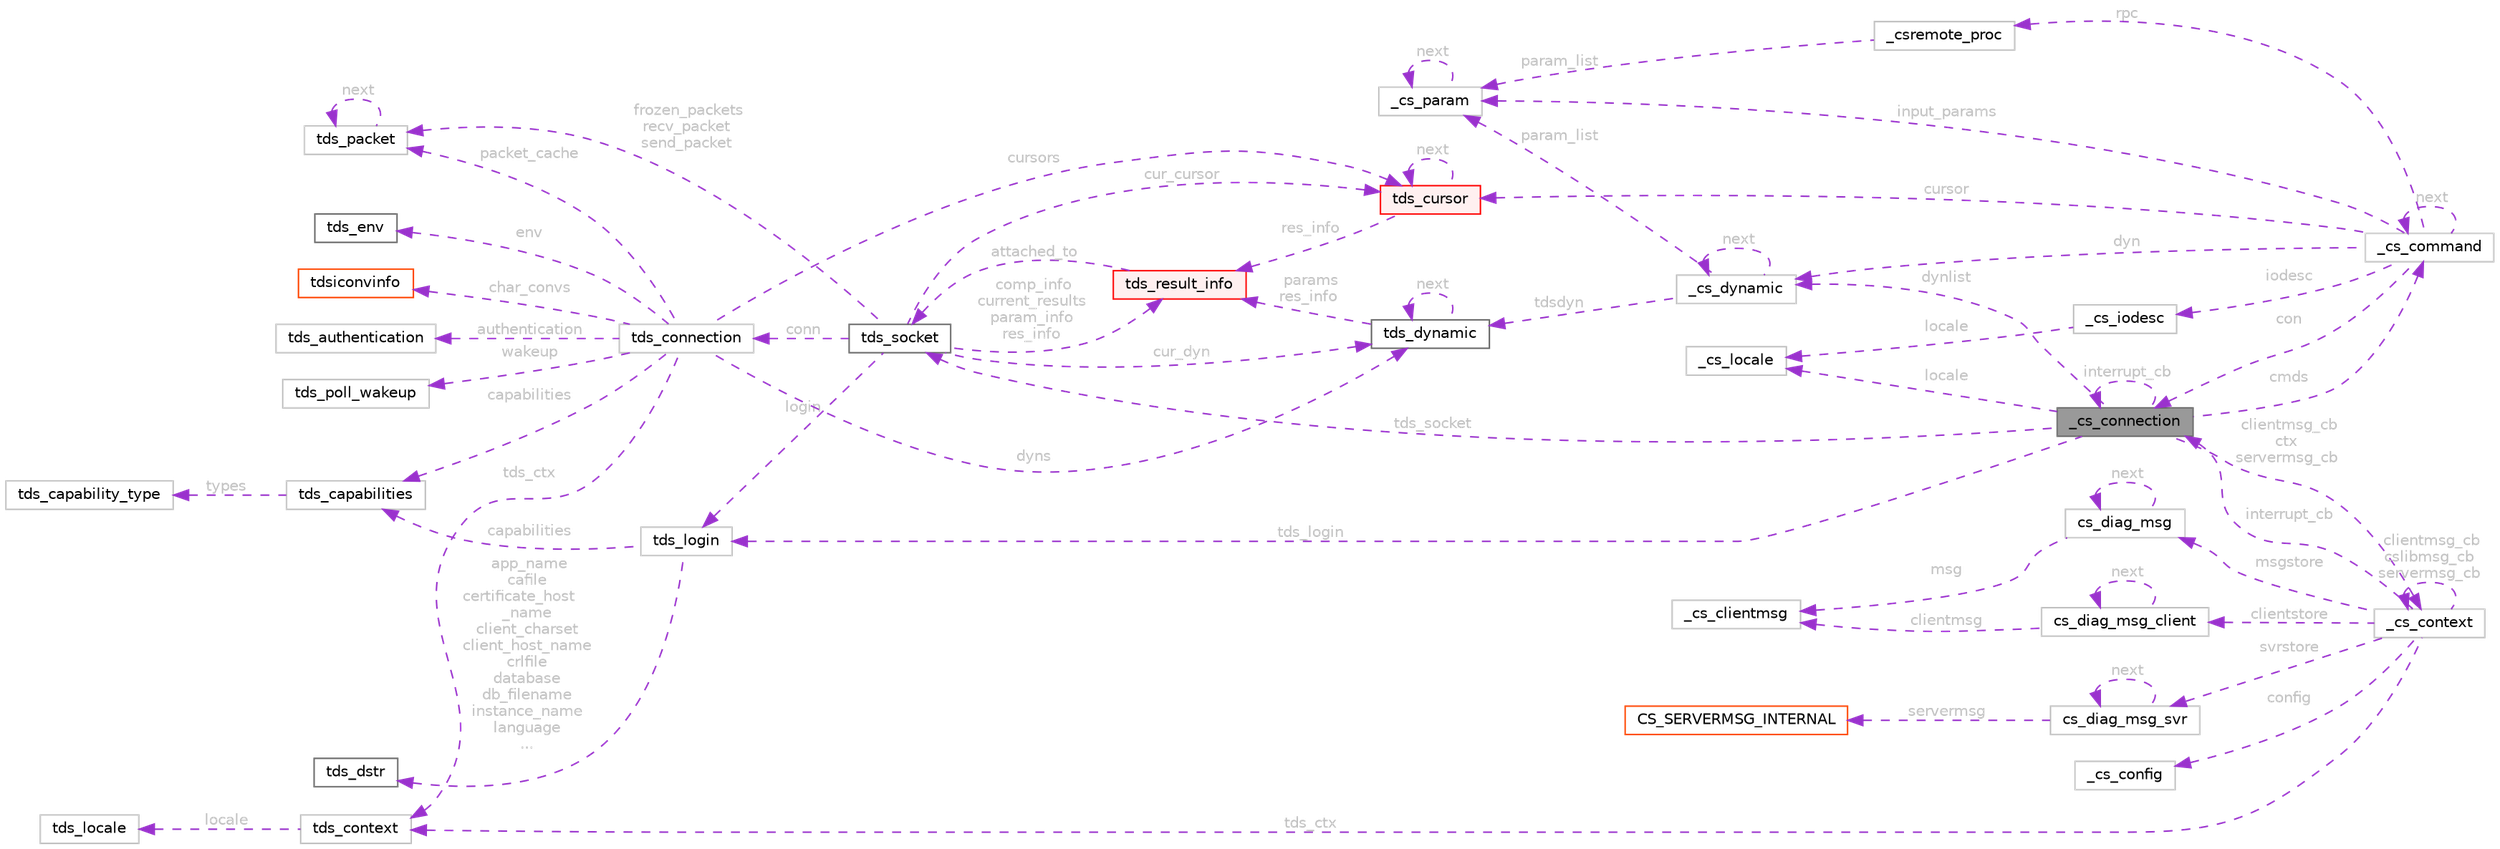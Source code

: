 digraph "_cs_connection"
{
 // LATEX_PDF_SIZE
  bgcolor="transparent";
  edge [fontname=Helvetica,fontsize=10,labelfontname=Helvetica,labelfontsize=10];
  node [fontname=Helvetica,fontsize=10,shape=box,height=0.2,width=0.4];
  rankdir="LR";
  Node1 [id="Node000001",label="_cs_connection",height=0.2,width=0.4,color="gray40", fillcolor="grey60", style="filled", fontcolor="black",tooltip=" "];
  Node2 -> Node1 [id="edge1_Node000001_Node000002",dir="back",color="darkorchid3",style="dashed",tooltip=" ",label=" clientmsg_cb\nctx\nservermsg_cb",fontcolor="grey" ];
  Node2 [id="Node000002",label="_cs_context",height=0.2,width=0.4,color="grey75", fillcolor="white", style="filled",URL="$a00926.html",tooltip=" "];
  Node3 -> Node2 [id="edge2_Node000002_Node000003",dir="back",color="darkorchid3",style="dashed",tooltip=" ",label=" clientstore",fontcolor="grey" ];
  Node3 [id="Node000003",label="cs_diag_msg_client",height=0.2,width=0.4,color="grey75", fillcolor="white", style="filled",URL="$a00894.html",tooltip=" "];
  Node3 -> Node3 [id="edge3_Node000003_Node000003",dir="back",color="darkorchid3",style="dashed",tooltip=" ",label=" next",fontcolor="grey" ];
  Node4 -> Node3 [id="edge4_Node000003_Node000004",dir="back",color="darkorchid3",style="dashed",tooltip=" ",label=" clientmsg",fontcolor="grey" ];
  Node4 [id="Node000004",label="_cs_clientmsg",height=0.2,width=0.4,color="grey75", fillcolor="white", style="filled",URL="$a00882.html",tooltip=" "];
  Node5 -> Node2 [id="edge5_Node000002_Node000005",dir="back",color="darkorchid3",style="dashed",tooltip=" ",label=" svrstore",fontcolor="grey" ];
  Node5 [id="Node000005",label="cs_diag_msg_svr",height=0.2,width=0.4,color="grey75", fillcolor="white", style="filled",URL="$a00918.html",tooltip=" "];
  Node5 -> Node5 [id="edge6_Node000005_Node000005",dir="back",color="darkorchid3",style="dashed",tooltip=" ",label=" next",fontcolor="grey" ];
  Node6 -> Node5 [id="edge7_Node000005_Node000006",dir="back",color="darkorchid3",style="dashed",tooltip=" ",label=" servermsg",fontcolor="grey" ];
  Node6 [id="Node000006",label="CS_SERVERMSG_INTERNAL",height=0.2,width=0.4,color="orangered", fillcolor="white", style="filled",URL="$a00914.html",tooltip=" "];
  Node11 -> Node2 [id="edge8_Node000002_Node000011",dir="back",color="darkorchid3",style="dashed",tooltip=" ",label=" msgstore",fontcolor="grey" ];
  Node11 [id="Node000011",label="cs_diag_msg",height=0.2,width=0.4,color="grey75", fillcolor="white", style="filled",URL="$a00922.html",tooltip=" "];
  Node4 -> Node11 [id="edge9_Node000011_Node000004",dir="back",color="darkorchid3",style="dashed",tooltip=" ",label=" msg",fontcolor="grey" ];
  Node11 -> Node11 [id="edge10_Node000011_Node000011",dir="back",color="darkorchid3",style="dashed",tooltip=" ",label=" next",fontcolor="grey" ];
  Node2 -> Node2 [id="edge11_Node000002_Node000002",dir="back",color="darkorchid3",style="dashed",tooltip=" ",label=" clientmsg_cb\ncslibmsg_cb\nservermsg_cb",fontcolor="grey" ];
  Node1 -> Node2 [id="edge12_Node000002_Node000001",dir="back",color="darkorchid3",style="dashed",tooltip=" ",label=" interrupt_cb",fontcolor="grey" ];
  Node12 -> Node2 [id="edge13_Node000002_Node000012",dir="back",color="darkorchid3",style="dashed",tooltip=" ",label=" tds_ctx",fontcolor="grey" ];
  Node12 [id="Node000012",label="tds_context",height=0.2,width=0.4,color="grey75", fillcolor="white", style="filled",URL="$a01290.html",tooltip=" "];
  Node13 -> Node12 [id="edge14_Node000012_Node000013",dir="back",color="darkorchid3",style="dashed",tooltip=" ",label=" locale",fontcolor="grey" ];
  Node13 [id="Node000013",label="tds_locale",height=0.2,width=0.4,color="grey75", fillcolor="white", style="filled",URL="$a01226.html",tooltip=" "];
  Node14 -> Node2 [id="edge15_Node000002_Node000014",dir="back",color="darkorchid3",style="dashed",tooltip=" ",label=" config",fontcolor="grey" ];
  Node14 [id="Node000014",label="_cs_config",height=0.2,width=0.4,color="grey75", fillcolor="white", style="filled",URL="$a00890.html",tooltip=" "];
  Node15 -> Node1 [id="edge16_Node000001_Node000015",dir="back",color="darkorchid3",style="dashed",tooltip=" ",label=" tds_login",fontcolor="grey" ];
  Node15 [id="Node000015",label="tds_login",height=0.2,width=0.4,color="grey75", fillcolor="white", style="filled",URL="$a01218.html",tooltip=" "];
  Node16 -> Node15 [id="edge17_Node000015_Node000016",dir="back",color="darkorchid3",style="dashed",tooltip=" ",label=" app_name\ncafile\ncertificate_host\l_name\nclient_charset\nclient_host_name\ncrlfile\ndatabase\ndb_filename\ninstance_name\nlanguage\n...",fontcolor="grey" ];
  Node16 [id="Node000016",label="tds_dstr",height=0.2,width=0.4,color="gray40", fillcolor="white", style="filled",URL="$a01374.html",tooltip="Structure to hold a string."];
  Node17 -> Node15 [id="edge18_Node000015_Node000017",dir="back",color="darkorchid3",style="dashed",tooltip=" ",label=" capabilities",fontcolor="grey" ];
  Node17 [id="Node000017",label="tds_capabilities",height=0.2,width=0.4,color="grey75", fillcolor="white", style="filled",URL="$a01214.html",tooltip=" "];
  Node18 -> Node17 [id="edge19_Node000017_Node000018",dir="back",color="darkorchid3",style="dashed",tooltip=" ",label=" types",fontcolor="grey" ];
  Node18 [id="Node000018",label="tds_capability_type",height=0.2,width=0.4,color="grey75", fillcolor="white", style="filled",URL="$a01210.html",tooltip=" "];
  Node19 -> Node1 [id="edge20_Node000001_Node000019",dir="back",color="darkorchid3",style="dashed",tooltip=" ",label=" tds_socket",fontcolor="grey" ];
  Node19 [id="Node000019",label="tds_socket",height=0.2,width=0.4,color="gray40", fillcolor="white", style="filled",URL="$a01310.html",tooltip="Information for a server connection."];
  Node20 -> Node19 [id="edge21_Node000019_Node000020",dir="back",color="darkorchid3",style="dashed",tooltip=" ",label=" conn",fontcolor="grey" ];
  Node20 [id="Node000020",label="tds_connection",height=0.2,width=0.4,color="grey75", fillcolor="white", style="filled",URL="$a01306.html",tooltip=" "];
  Node21 -> Node20 [id="edge22_Node000020_Node000021",dir="back",color="darkorchid3",style="dashed",tooltip=" ",label=" wakeup",fontcolor="grey" ];
  Node21 [id="Node000021",label="tds_poll_wakeup",height=0.2,width=0.4,color="grey75", fillcolor="white", style="filled",URL="$a01302.html",tooltip=" "];
  Node12 -> Node20 [id="edge23_Node000020_Node000012",dir="back",color="darkorchid3",style="dashed",tooltip=" ",label=" tds_ctx",fontcolor="grey" ];
  Node22 -> Node20 [id="edge24_Node000020_Node000022",dir="back",color="darkorchid3",style="dashed",tooltip=" ",label=" env",fontcolor="grey" ];
  Node22 [id="Node000022",label="tds_env",height=0.2,width=0.4,color="gray40", fillcolor="white", style="filled",URL="$a01278.html",tooltip="Current environment as reported by the server."];
  Node23 -> Node20 [id="edge25_Node000020_Node000023",dir="back",color="darkorchid3",style="dashed",tooltip=" ",label=" cursors",fontcolor="grey" ];
  Node23 [id="Node000023",label="tds_cursor",height=0.2,width=0.4,color="red", fillcolor="#FFF0F0", style="filled",URL="$a01274.html",tooltip="Holds information about a cursor."];
  Node23 -> Node23 [id="edge26_Node000023_Node000023",dir="back",color="darkorchid3",style="dashed",tooltip=" ",label=" next",fontcolor="grey" ];
  Node25 -> Node23 [id="edge27_Node000023_Node000025",dir="back",color="darkorchid3",style="dashed",tooltip=" ",label=" res_info",fontcolor="grey" ];
  Node25 [id="Node000025",label="tds_result_info",height=0.2,width=0.4,color="red", fillcolor="#FFF0F0", style="filled",URL="$a01258.html",tooltip="Hold information for any results."];
  Node19 -> Node25 [id="edge28_Node000025_Node000019",dir="back",color="darkorchid3",style="dashed",tooltip=" ",label=" attached_to",fontcolor="grey" ];
  Node33 -> Node20 [id="edge29_Node000020_Node000033",dir="back",color="darkorchid3",style="dashed",tooltip=" ",label=" dyns",fontcolor="grey" ];
  Node33 [id="Node000033",label="tds_dynamic",height=0.2,width=0.4,color="gray40", fillcolor="white", style="filled",URL="$a01282.html",tooltip="Holds information for a dynamic (also called prepared) query."];
  Node33 -> Node33 [id="edge30_Node000033_Node000033",dir="back",color="darkorchid3",style="dashed",tooltip=" ",label=" next",fontcolor="grey" ];
  Node25 -> Node33 [id="edge31_Node000033_Node000025",dir="back",color="darkorchid3",style="dashed",tooltip=" ",label=" params\nres_info",fontcolor="grey" ];
  Node28 -> Node20 [id="edge32_Node000020_Node000028",dir="back",color="darkorchid3",style="dashed",tooltip=" ",label=" char_convs",fontcolor="grey" ];
  Node28 [id="Node000028",label="tdsiconvinfo",height=0.2,width=0.4,color="orangered", fillcolor="white", style="filled",URL="$a01050.html",tooltip=" "];
  Node17 -> Node20 [id="edge33_Node000020_Node000017",dir="back",color="darkorchid3",style="dashed",tooltip=" ",label=" capabilities",fontcolor="grey" ];
  Node34 -> Node20 [id="edge34_Node000020_Node000034",dir="back",color="darkorchid3",style="dashed",tooltip=" ",label=" packet_cache",fontcolor="grey" ];
  Node34 [id="Node000034",label="tds_packet",height=0.2,width=0.4,color="grey75", fillcolor="white", style="filled",URL="$a01298.html",tooltip=" "];
  Node34 -> Node34 [id="edge35_Node000034_Node000034",dir="back",color="darkorchid3",style="dashed",tooltip=" ",label=" next",fontcolor="grey" ];
  Node35 -> Node20 [id="edge36_Node000020_Node000035",dir="back",color="darkorchid3",style="dashed",tooltip=" ",label=" authentication",fontcolor="grey" ];
  Node35 [id="Node000035",label="tds_authentication",height=0.2,width=0.4,color="grey75", fillcolor="white", style="filled",URL="$a01294.html",tooltip=" "];
  Node34 -> Node19 [id="edge37_Node000019_Node000034",dir="back",color="darkorchid3",style="dashed",tooltip=" ",label=" frozen_packets\nrecv_packet\nsend_packet",fontcolor="grey" ];
  Node25 -> Node19 [id="edge38_Node000019_Node000025",dir="back",color="darkorchid3",style="dashed",tooltip=" ",label=" comp_info\ncurrent_results\nparam_info\nres_info",fontcolor="grey" ];
  Node23 -> Node19 [id="edge39_Node000019_Node000023",dir="back",color="darkorchid3",style="dashed",tooltip=" ",label=" cur_cursor",fontcolor="grey" ];
  Node33 -> Node19 [id="edge40_Node000019_Node000033",dir="back",color="darkorchid3",style="dashed",tooltip=" ",label=" cur_dyn",fontcolor="grey" ];
  Node15 -> Node19 [id="edge41_Node000019_Node000015",dir="back",color="darkorchid3",style="dashed",tooltip=" ",label=" login",fontcolor="grey" ];
  Node1 -> Node1 [id="edge42_Node000001_Node000001",dir="back",color="darkorchid3",style="dashed",tooltip=" ",label=" interrupt_cb",fontcolor="grey" ];
  Node36 -> Node1 [id="edge43_Node000001_Node000036",dir="back",color="darkorchid3",style="dashed",tooltip=" ",label=" locale",fontcolor="grey" ];
  Node36 [id="Node000036",label="_cs_locale",height=0.2,width=0.4,color="grey75", fillcolor="white", style="filled",URL="$a00958.html",tooltip=" "];
  Node37 -> Node1 [id="edge44_Node000001_Node000037",dir="back",color="darkorchid3",style="dashed",tooltip=" ",label=" cmds",fontcolor="grey" ];
  Node37 [id="Node000037",label="_cs_command",height=0.2,width=0.4,color="grey75", fillcolor="white", style="filled",URL="$a00950.html",tooltip=" "];
  Node37 -> Node37 [id="edge45_Node000037_Node000037",dir="back",color="darkorchid3",style="dashed",tooltip=" ",label=" next",fontcolor="grey" ];
  Node1 -> Node37 [id="edge46_Node000037_Node000001",dir="back",color="darkorchid3",style="dashed",tooltip=" ",label=" con",fontcolor="grey" ];
  Node38 -> Node37 [id="edge47_Node000037_Node000038",dir="back",color="darkorchid3",style="dashed",tooltip=" ",label=" dyn",fontcolor="grey" ];
  Node38 [id="Node000038",label="_cs_dynamic",height=0.2,width=0.4,color="grey75", fillcolor="white", style="filled",URL="$a00946.html",tooltip=" "];
  Node38 -> Node38 [id="edge48_Node000038_Node000038",dir="back",color="darkorchid3",style="dashed",tooltip=" ",label=" next",fontcolor="grey" ];
  Node39 -> Node38 [id="edge49_Node000038_Node000039",dir="back",color="darkorchid3",style="dashed",tooltip=" ",label=" param_list",fontcolor="grey" ];
  Node39 [id="Node000039",label="_cs_param",height=0.2,width=0.4,color="grey75", fillcolor="white", style="filled",URL="$a00938.html",tooltip=" "];
  Node39 -> Node39 [id="edge50_Node000039_Node000039",dir="back",color="darkorchid3",style="dashed",tooltip=" ",label=" next",fontcolor="grey" ];
  Node33 -> Node38 [id="edge51_Node000038_Node000033",dir="back",color="darkorchid3",style="dashed",tooltip=" ",label=" tdsdyn",fontcolor="grey" ];
  Node40 -> Node37 [id="edge52_Node000037_Node000040",dir="back",color="darkorchid3",style="dashed",tooltip=" ",label=" iodesc",fontcolor="grey" ];
  Node40 [id="Node000040",label="_cs_iodesc",height=0.2,width=0.4,color="grey75", fillcolor="white", style="filled",URL="$a00854.html",tooltip=" "];
  Node36 -> Node40 [id="edge53_Node000040_Node000036",dir="back",color="darkorchid3",style="dashed",tooltip=" ",label=" locale",fontcolor="grey" ];
  Node41 -> Node37 [id="edge54_Node000037_Node000041",dir="back",color="darkorchid3",style="dashed",tooltip=" ",label=" rpc",fontcolor="grey" ];
  Node41 [id="Node000041",label="_csremote_proc",height=0.2,width=0.4,color="grey75", fillcolor="white", style="filled",URL="$a00942.html",tooltip=" "];
  Node39 -> Node41 [id="edge55_Node000041_Node000039",dir="back",color="darkorchid3",style="dashed",tooltip=" ",label=" param_list",fontcolor="grey" ];
  Node39 -> Node37 [id="edge56_Node000037_Node000039",dir="back",color="darkorchid3",style="dashed",tooltip=" ",label=" input_params",fontcolor="grey" ];
  Node23 -> Node37 [id="edge57_Node000037_Node000023",dir="back",color="darkorchid3",style="dashed",tooltip=" ",label=" cursor",fontcolor="grey" ];
  Node38 -> Node1 [id="edge58_Node000001_Node000038",dir="back",color="darkorchid3",style="dashed",tooltip=" ",label=" dynlist",fontcolor="grey" ];
}
